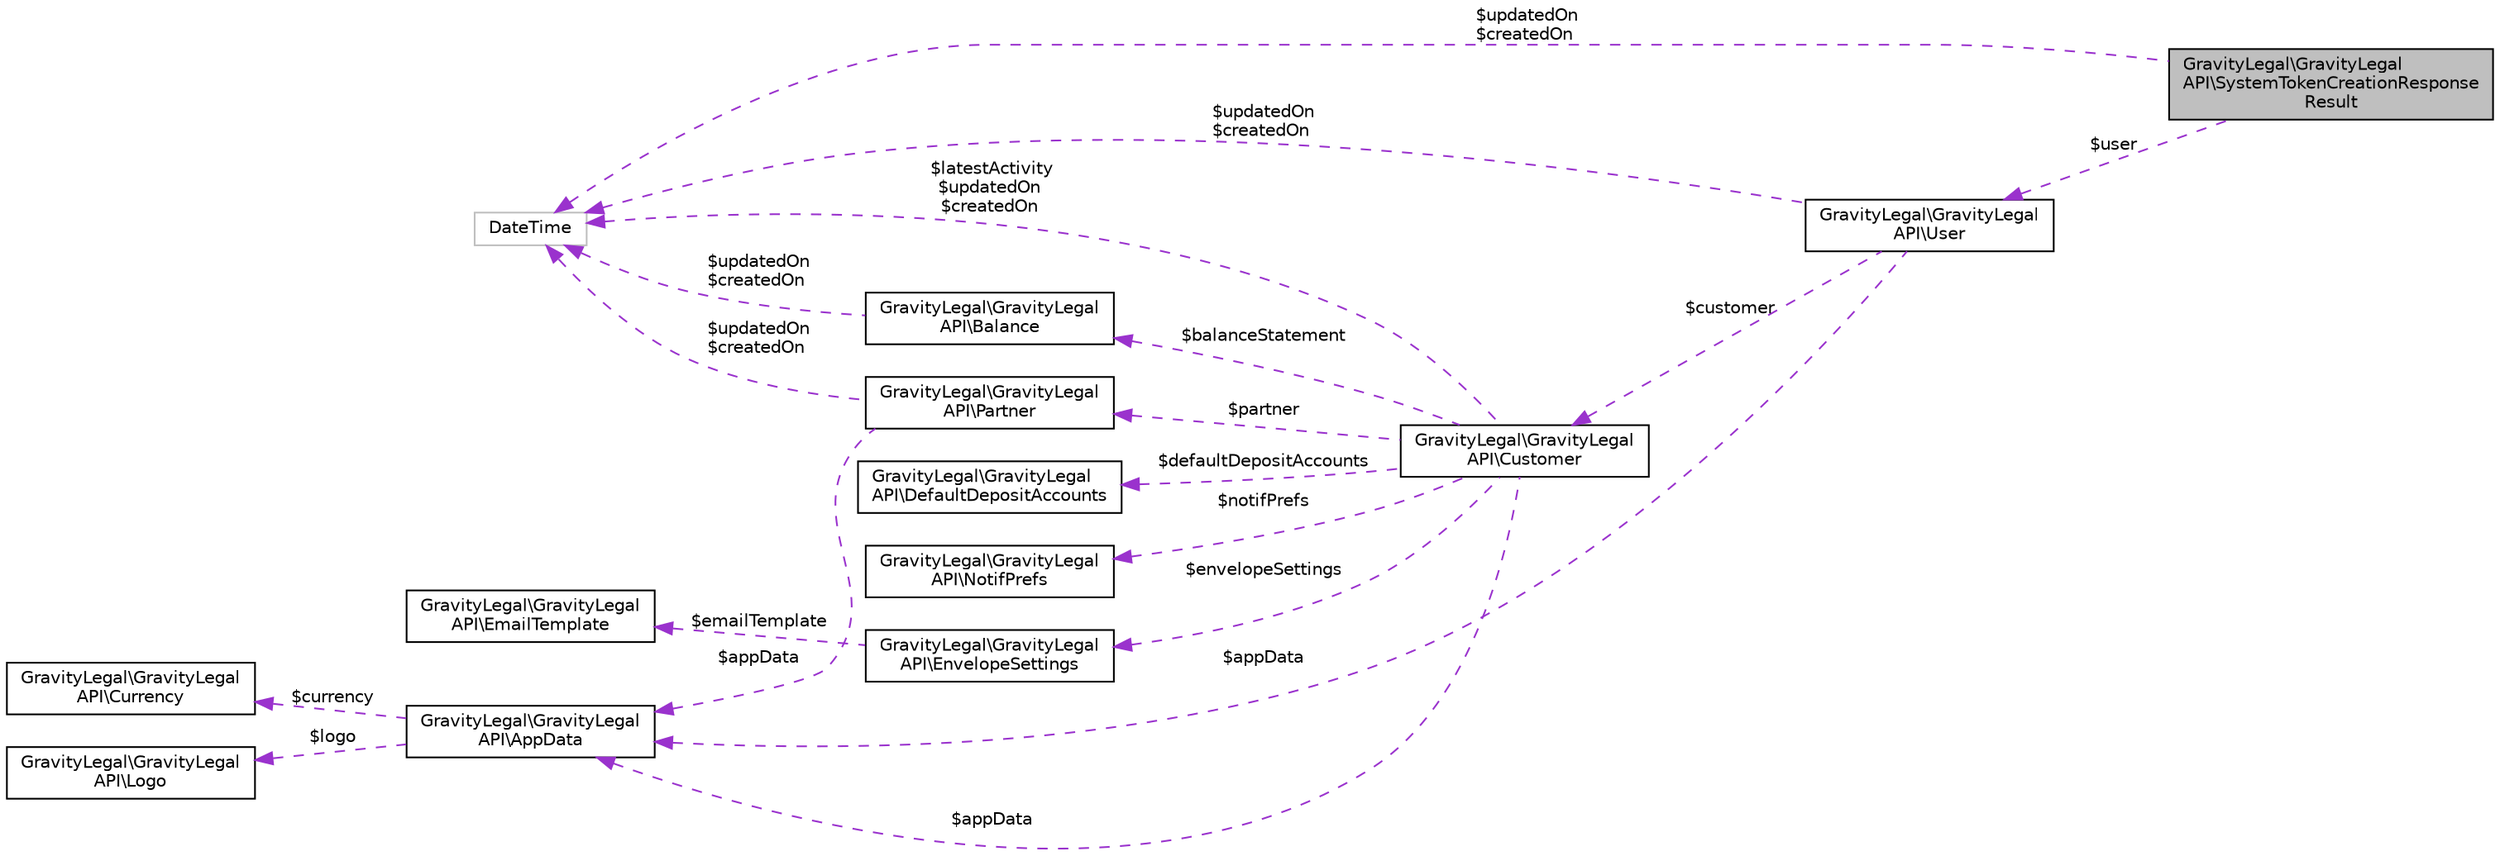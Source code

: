 digraph "GravityLegal\GravityLegalAPI\SystemTokenCreationResponseResult"
{
 // LATEX_PDF_SIZE
  edge [fontname="Helvetica",fontsize="10",labelfontname="Helvetica",labelfontsize="10"];
  node [fontname="Helvetica",fontsize="10",shape=record];
  rankdir="LR";
  Node1 [label="GravityLegal\\GravityLegal\lAPI\\SystemTokenCreationResponse\lResult",height=0.2,width=0.4,color="black", fillcolor="grey75", style="filled", fontcolor="black",tooltip=" "];
  Node2 -> Node1 [dir="back",color="darkorchid3",fontsize="10",style="dashed",label=" $updatedOn\n$createdOn" ];
  Node2 [label="DateTime",height=0.2,width=0.4,color="grey75", fillcolor="white", style="filled",tooltip=" "];
  Node3 -> Node1 [dir="back",color="darkorchid3",fontsize="10",style="dashed",label=" $user" ];
  Node3 [label="GravityLegal\\GravityLegal\lAPI\\User",height=0.2,width=0.4,color="black", fillcolor="white", style="filled",URL="$classGravityLegal_1_1GravityLegalAPI_1_1User.html",tooltip=" "];
  Node2 -> Node3 [dir="back",color="darkorchid3",fontsize="10",style="dashed",label=" $updatedOn\n$createdOn" ];
  Node4 -> Node3 [dir="back",color="darkorchid3",fontsize="10",style="dashed",label=" $appData" ];
  Node4 [label="GravityLegal\\GravityLegal\lAPI\\AppData",height=0.2,width=0.4,color="black", fillcolor="white", style="filled",URL="$classGravityLegal_1_1GravityLegalAPI_1_1AppData.html",tooltip=" "];
  Node5 -> Node4 [dir="back",color="darkorchid3",fontsize="10",style="dashed",label=" $currency" ];
  Node5 [label="GravityLegal\\GravityLegal\lAPI\\Currency",height=0.2,width=0.4,color="black", fillcolor="white", style="filled",URL="$classGravityLegal_1_1GravityLegalAPI_1_1Currency.html",tooltip=" "];
  Node6 -> Node4 [dir="back",color="darkorchid3",fontsize="10",style="dashed",label=" $logo" ];
  Node6 [label="GravityLegal\\GravityLegal\lAPI\\Logo",height=0.2,width=0.4,color="black", fillcolor="white", style="filled",URL="$classGravityLegal_1_1GravityLegalAPI_1_1Logo.html",tooltip=" "];
  Node7 -> Node3 [dir="back",color="darkorchid3",fontsize="10",style="dashed",label=" $customer" ];
  Node7 [label="GravityLegal\\GravityLegal\lAPI\\Customer",height=0.2,width=0.4,color="black", fillcolor="white", style="filled",URL="$classGravityLegal_1_1GravityLegalAPI_1_1Customer.html",tooltip=" "];
  Node8 -> Node7 [dir="back",color="darkorchid3",fontsize="10",style="dashed",label=" $defaultDepositAccounts" ];
  Node8 [label="GravityLegal\\GravityLegal\lAPI\\DefaultDepositAccounts",height=0.2,width=0.4,color="black", fillcolor="white", style="filled",URL="$classGravityLegal_1_1GravityLegalAPI_1_1DefaultDepositAccounts.html",tooltip=" "];
  Node9 -> Node7 [dir="back",color="darkorchid3",fontsize="10",style="dashed",label=" $notifPrefs" ];
  Node9 [label="GravityLegal\\GravityLegal\lAPI\\NotifPrefs",height=0.2,width=0.4,color="black", fillcolor="white", style="filled",URL="$classGravityLegal_1_1GravityLegalAPI_1_1NotifPrefs.html",tooltip=" "];
  Node2 -> Node7 [dir="back",color="darkorchid3",fontsize="10",style="dashed",label=" $latestActivity\n$updatedOn\n$createdOn" ];
  Node10 -> Node7 [dir="back",color="darkorchid3",fontsize="10",style="dashed",label=" $envelopeSettings" ];
  Node10 [label="GravityLegal\\GravityLegal\lAPI\\EnvelopeSettings",height=0.2,width=0.4,color="black", fillcolor="white", style="filled",URL="$classGravityLegal_1_1GravityLegalAPI_1_1EnvelopeSettings.html",tooltip=" "];
  Node11 -> Node10 [dir="back",color="darkorchid3",fontsize="10",style="dashed",label=" $emailTemplate" ];
  Node11 [label="GravityLegal\\GravityLegal\lAPI\\EmailTemplate",height=0.2,width=0.4,color="black", fillcolor="white", style="filled",URL="$classGravityLegal_1_1GravityLegalAPI_1_1EmailTemplate.html",tooltip=" "];
  Node12 -> Node7 [dir="back",color="darkorchid3",fontsize="10",style="dashed",label=" $balanceStatement" ];
  Node12 [label="GravityLegal\\GravityLegal\lAPI\\Balance",height=0.2,width=0.4,color="black", fillcolor="white", style="filled",URL="$classGravityLegal_1_1GravityLegalAPI_1_1Balance.html",tooltip=" "];
  Node2 -> Node12 [dir="back",color="darkorchid3",fontsize="10",style="dashed",label=" $updatedOn\n$createdOn" ];
  Node4 -> Node7 [dir="back",color="darkorchid3",fontsize="10",style="dashed",label=" $appData" ];
  Node13 -> Node7 [dir="back",color="darkorchid3",fontsize="10",style="dashed",label=" $partner" ];
  Node13 [label="GravityLegal\\GravityLegal\lAPI\\Partner",height=0.2,width=0.4,color="black", fillcolor="white", style="filled",URL="$classGravityLegal_1_1GravityLegalAPI_1_1Partner.html",tooltip=" "];
  Node2 -> Node13 [dir="back",color="darkorchid3",fontsize="10",style="dashed",label=" $updatedOn\n$createdOn" ];
  Node4 -> Node13 [dir="back",color="darkorchid3",fontsize="10",style="dashed",label=" $appData" ];
}
